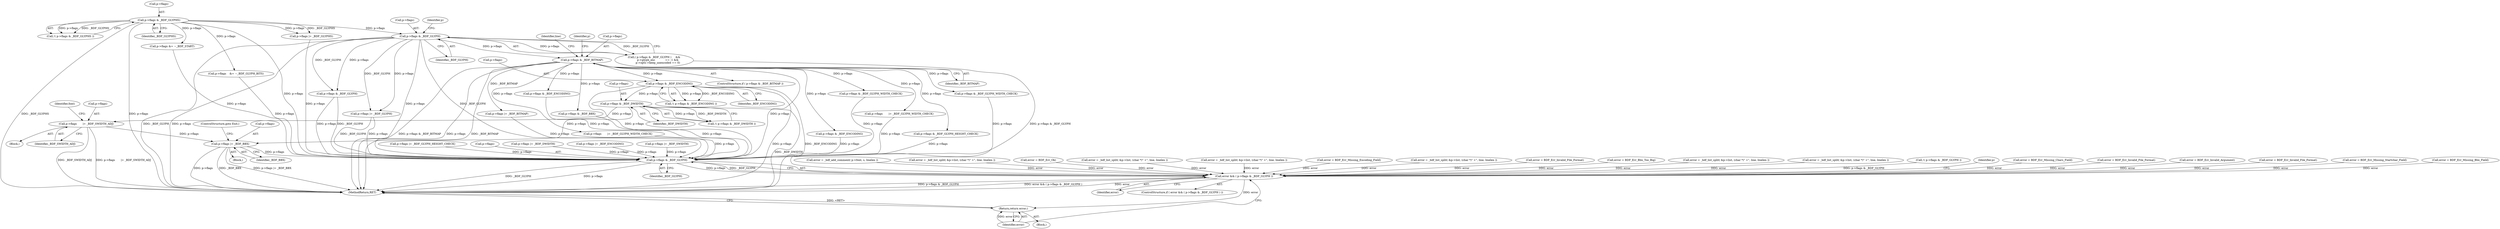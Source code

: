digraph "0_savannah_7f2e4f4f553f6836be7683f66226afac3fa979b8@pointer" {
"1001439" [label="(Call,p->flags |= _BDF_BBX)"];
"1001350" [label="(Call,p->flags & _BDF_DWIDTH)"];
"1001140" [label="(Call,p->flags & _BDF_ENCODING)"];
"1000807" [label="(Call,p->flags & _BDF_BITMAP)"];
"1000375" [label="(Call,p->flags & _BDF_GLYPH)"];
"1000240" [label="(Call,p->flags & _BDF_GLYPHS)"];
"1001429" [label="(Call,p->flags       |= _BDF_SWIDTH_ADJ)"];
"1001551" [label="(Call,p->flags & _BDF_GLYPH)"];
"1001549" [label="(Call,error && ( p->flags & _BDF_GLYPH ))"];
"1001560" [label="(Return,return error;)"];
"1001141" [label="(Call,p->flags)"];
"1001544" [label="(Call,error = BDF_Err_Missing_Encoding_Field)"];
"1001065" [label="(Call,error = _bdf_list_split( &p->list, (char *)\" +\", line, linelen ))"];
"1000806" [label="(ControlStructure,if ( p->flags & _BDF_BITMAP ))"];
"1000834" [label="(Call,p->flags |= _BDF_GLYPH_HEIGHT_CHECK)"];
"1001349" [label="(Call,!( p->flags & _BDF_DWIDTH ))"];
"1001561" [label="(Identifier,error)"];
"1001006" [label="(Call,p->flags & _BDF_ENCODING)"];
"1000241" [label="(Call,p->flags)"];
"1000442" [label="(Call,error = BDF_Err_Invalid_File_Format)"];
"1001139" [label="(Call,!( p->flags & _BDF_ENCODING ))"];
"1001440" [label="(Call,p->flags)"];
"1001350" [label="(Call,p->flags & _BDF_DWIDTH)"];
"1001507" [label="(Call,error = BDF_Err_Bbx_Too_Big)"];
"1000920" [label="(Call,p->flags & _BDF_GLYPH_WIDTH_CHECK)"];
"1000407" [label="(Call,error = _bdf_list_split( &p->list, (char *)\" +\", line, linelen ))"];
"1001549" [label="(Call,error && ( p->flags & _BDF_GLYPH ))"];
"1001433" [label="(Identifier,_BDF_SWIDTH_ADJ)"];
"1000981" [label="(Call,p->flags       |= _BDF_GLYPH_WIDTH_CHECK)"];
"1000258" [label="(Call,error = _bdf_list_split( &p->list, (char *)\" +\", line, linelen ))"];
"1001444" [label="(ControlStructure,goto Exit;)"];
"1000828" [label="(Call,p->flags & _BDF_GLYPH_HEIGHT_CHECK)"];
"1000374" [label="(Call,( p->flags & _BDF_GLYPH )     &&\n         p->glyph_enc            == -1 &&\n         p->opts->keep_unencoded == 0)"];
"1000239" [label="(Call,!( p->flags & _BDF_GLYPHS ))"];
"1001137" [label="(Block,)"];
"1001354" [label="(Identifier,_BDF_DWIDTH)"];
"1000322" [label="(Call,p->flags |= _BDF_GLYPHS)"];
"1000348" [label="(Call,p->flags &= ~_BDF_START)"];
"1000484" [label="(Call,!( p->flags & _BDF_GLYPH ))"];
"1001140" [label="(Call,p->flags & _BDF_ENCODING)"];
"1001552" [label="(Call,p->flags)"];
"1001560" [label="(Return,return error;)"];
"1001558" [label="(Identifier,p)"];
"1001124" [label="(Call,p->flags |= _BDF_DWIDTH)"];
"1000770" [label="(Call,p->flags |= _BDF_ENCODING)"];
"1000254" [label="(Call,error = BDF_Err_Missing_Chars_Field)"];
"1000375" [label="(Call,p->flags & _BDF_GLYPH)"];
"1001430" [label="(Call,p->flags)"];
"1001443" [label="(Identifier,_BDF_BBX)"];
"1001539" [label="(Call,error = BDF_Err_Invalid_File_Format)"];
"1001144" [label="(Identifier,_BDF_ENCODING)"];
"1000383" [label="(Identifier,p)"];
"1001351" [label="(Call,p->flags)"];
"1000309" [label="(Call,error = BDF_Err_Invalid_Argument)"];
"1001429" [label="(Call,p->flags       |= _BDF_SWIDTH_ADJ)"];
"1001551" [label="(Call,p->flags & _BDF_GLYPH)"];
"1000808" [label="(Call,p->flags)"];
"1000975" [label="(Call,p->flags & _BDF_GLYPH_WIDTH_CHECK)"];
"1001533" [label="(Call,p->flags |= _BDF_BITMAP)"];
"1000240" [label="(Call,p->flags & _BDF_GLYPHS)"];
"1000379" [label="(Identifier,_BDF_GLYPH)"];
"1000926" [label="(Call,p->flags       |= _BDF_GLYPH_WIDTH_CHECK)"];
"1000485" [label="(Call,p->flags & _BDF_GLYPH)"];
"1000244" [label="(Identifier,_BDF_GLYPHS)"];
"1001059" [label="(Call,p->flags & _BDF_ENCODING)"];
"1000376" [label="(Call,p->flags)"];
"1000586" [label="(Call,error = BDF_Err_Invalid_File_Format)"];
"1001550" [label="(Identifier,error)"];
"1001548" [label="(ControlStructure,if ( error && ( p->flags & _BDF_GLYPH ) ))"];
"1001562" [label="(MethodReturn,RET)"];
"1000491" [label="(Call,error = BDF_Err_Missing_Startchar_Field)"];
"1001439" [label="(Call,p->flags |= _BDF_BBX)"];
"1000811" [label="(Identifier,_BDF_BITMAP)"];
"1000999" [label="(Identifier,line)"];
"1000807" [label="(Call,p->flags & _BDF_BITMAP)"];
"1001555" [label="(Identifier,_BDF_GLYPH)"];
"1001456" [label="(Call,p->flags & _BDF_BBX)"];
"1001462" [label="(Call,error = BDF_Err_Missing_Bbx_Field)"];
"1000463" [label="(Call,p->flags |= _BDF_GLYPH)"];
"1000229" [label="(Call,error = _bdf_add_comment( p->font, s, linelen ))"];
"1001399" [label="(Block,)"];
"1000367" [label="(Call,p->flags    &= ~_BDF_GLYPH_BITS)"];
"1001436" [label="(Identifier,font)"];
"1001012" [label="(Call,error = _bdf_list_split( &p->list, (char *)\" +\", line, linelen ))"];
"1000181" [label="(Call,error = BDF_Err_Ok)"];
"1000168" [label="(Block,)"];
"1001146" [label="(Call,error = _bdf_list_split( &p->list, (char *)\" +\", line, linelen ))"];
"1001043" [label="(Call,p->flags |= _BDF_SWIDTH)"];
"1000495" [label="(Call,error = _bdf_list_split( &p->list, (char *)\" +\", line, linelen ))"];
"1000816" [label="(Identifier,p)"];
"1001439" -> "1001137"  [label="AST: "];
"1001439" -> "1001443"  [label="CFG: "];
"1001440" -> "1001439"  [label="AST: "];
"1001443" -> "1001439"  [label="AST: "];
"1001444" -> "1001439"  [label="CFG: "];
"1001439" -> "1001562"  [label="DDG: p->flags |= _BDF_BBX"];
"1001439" -> "1001562"  [label="DDG: p->flags"];
"1001439" -> "1001562"  [label="DDG: _BDF_BBX"];
"1001350" -> "1001439"  [label="DDG: p->flags"];
"1001429" -> "1001439"  [label="DDG: p->flags"];
"1001439" -> "1001551"  [label="DDG: p->flags"];
"1001350" -> "1001349"  [label="AST: "];
"1001350" -> "1001354"  [label="CFG: "];
"1001351" -> "1001350"  [label="AST: "];
"1001354" -> "1001350"  [label="AST: "];
"1001349" -> "1001350"  [label="CFG: "];
"1001350" -> "1001562"  [label="DDG: _BDF_DWIDTH"];
"1001350" -> "1001349"  [label="DDG: p->flags"];
"1001350" -> "1001349"  [label="DDG: _BDF_DWIDTH"];
"1001140" -> "1001350"  [label="DDG: p->flags"];
"1001350" -> "1001429"  [label="DDG: p->flags"];
"1001140" -> "1001139"  [label="AST: "];
"1001140" -> "1001144"  [label="CFG: "];
"1001141" -> "1001140"  [label="AST: "];
"1001144" -> "1001140"  [label="AST: "];
"1001139" -> "1001140"  [label="CFG: "];
"1001140" -> "1001562"  [label="DDG: p->flags"];
"1001140" -> "1001562"  [label="DDG: _BDF_ENCODING"];
"1001140" -> "1001139"  [label="DDG: p->flags"];
"1001140" -> "1001139"  [label="DDG: _BDF_ENCODING"];
"1000807" -> "1001140"  [label="DDG: p->flags"];
"1001140" -> "1001551"  [label="DDG: p->flags"];
"1000807" -> "1000806"  [label="AST: "];
"1000807" -> "1000811"  [label="CFG: "];
"1000808" -> "1000807"  [label="AST: "];
"1000811" -> "1000807"  [label="AST: "];
"1000816" -> "1000807"  [label="CFG: "];
"1000999" -> "1000807"  [label="CFG: "];
"1000807" -> "1001562"  [label="DDG: p->flags & _BDF_BITMAP"];
"1000807" -> "1001562"  [label="DDG: p->flags"];
"1000807" -> "1001562"  [label="DDG: _BDF_BITMAP"];
"1000375" -> "1000807"  [label="DDG: p->flags"];
"1000807" -> "1000828"  [label="DDG: p->flags"];
"1000807" -> "1000920"  [label="DDG: p->flags"];
"1000807" -> "1000926"  [label="DDG: p->flags"];
"1000807" -> "1000975"  [label="DDG: p->flags"];
"1000807" -> "1000981"  [label="DDG: p->flags"];
"1000807" -> "1001006"  [label="DDG: p->flags"];
"1000807" -> "1001059"  [label="DDG: p->flags"];
"1000807" -> "1001456"  [label="DDG: p->flags"];
"1000807" -> "1001533"  [label="DDG: _BDF_BITMAP"];
"1000807" -> "1001551"  [label="DDG: p->flags"];
"1000375" -> "1000374"  [label="AST: "];
"1000375" -> "1000379"  [label="CFG: "];
"1000376" -> "1000375"  [label="AST: "];
"1000379" -> "1000375"  [label="AST: "];
"1000383" -> "1000375"  [label="CFG: "];
"1000374" -> "1000375"  [label="CFG: "];
"1000375" -> "1001562"  [label="DDG: p->flags"];
"1000375" -> "1001562"  [label="DDG: _BDF_GLYPH"];
"1000375" -> "1000374"  [label="DDG: p->flags"];
"1000375" -> "1000374"  [label="DDG: _BDF_GLYPH"];
"1000240" -> "1000375"  [label="DDG: p->flags"];
"1000375" -> "1000463"  [label="DDG: p->flags"];
"1000375" -> "1000463"  [label="DDG: _BDF_GLYPH"];
"1000375" -> "1000485"  [label="DDG: p->flags"];
"1000375" -> "1000485"  [label="DDG: _BDF_GLYPH"];
"1000375" -> "1001551"  [label="DDG: p->flags"];
"1000375" -> "1001551"  [label="DDG: _BDF_GLYPH"];
"1000240" -> "1000239"  [label="AST: "];
"1000240" -> "1000244"  [label="CFG: "];
"1000241" -> "1000240"  [label="AST: "];
"1000244" -> "1000240"  [label="AST: "];
"1000239" -> "1000240"  [label="CFG: "];
"1000240" -> "1001562"  [label="DDG: _BDF_GLYPHS"];
"1000240" -> "1001562"  [label="DDG: p->flags"];
"1000240" -> "1000239"  [label="DDG: p->flags"];
"1000240" -> "1000239"  [label="DDG: _BDF_GLYPHS"];
"1000240" -> "1000322"  [label="DDG: p->flags"];
"1000240" -> "1000322"  [label="DDG: _BDF_GLYPHS"];
"1000240" -> "1000348"  [label="DDG: p->flags"];
"1000240" -> "1000367"  [label="DDG: p->flags"];
"1000240" -> "1001551"  [label="DDG: p->flags"];
"1001429" -> "1001399"  [label="AST: "];
"1001429" -> "1001433"  [label="CFG: "];
"1001430" -> "1001429"  [label="AST: "];
"1001433" -> "1001429"  [label="AST: "];
"1001436" -> "1001429"  [label="CFG: "];
"1001429" -> "1001562"  [label="DDG: _BDF_SWIDTH_ADJ"];
"1001429" -> "1001562"  [label="DDG: p->flags       |= _BDF_SWIDTH_ADJ"];
"1001551" -> "1001549"  [label="AST: "];
"1001551" -> "1001555"  [label="CFG: "];
"1001552" -> "1001551"  [label="AST: "];
"1001555" -> "1001551"  [label="AST: "];
"1001549" -> "1001551"  [label="CFG: "];
"1001551" -> "1001562"  [label="DDG: _BDF_GLYPH"];
"1001551" -> "1001562"  [label="DDG: p->flags"];
"1001551" -> "1001549"  [label="DDG: p->flags"];
"1001551" -> "1001549"  [label="DDG: _BDF_GLYPH"];
"1001043" -> "1001551"  [label="DDG: p->flags"];
"1001006" -> "1001551"  [label="DDG: p->flags"];
"1000834" -> "1001551"  [label="DDG: p->flags"];
"1001059" -> "1001551"  [label="DDG: p->flags"];
"1000463" -> "1001551"  [label="DDG: p->flags"];
"1000463" -> "1001551"  [label="DDG: _BDF_GLYPH"];
"1000975" -> "1001551"  [label="DDG: p->flags"];
"1000348" -> "1001551"  [label="DDG: p->flags"];
"1000485" -> "1001551"  [label="DDG: p->flags"];
"1000485" -> "1001551"  [label="DDG: _BDF_GLYPH"];
"1000828" -> "1001551"  [label="DDG: p->flags"];
"1000981" -> "1001551"  [label="DDG: p->flags"];
"1000920" -> "1001551"  [label="DDG: p->flags"];
"1001533" -> "1001551"  [label="DDG: p->flags"];
"1000926" -> "1001551"  [label="DDG: p->flags"];
"1000367" -> "1001551"  [label="DDG: p->flags"];
"1001456" -> "1001551"  [label="DDG: p->flags"];
"1000322" -> "1001551"  [label="DDG: p->flags"];
"1000770" -> "1001551"  [label="DDG: p->flags"];
"1001124" -> "1001551"  [label="DDG: p->flags"];
"1001549" -> "1001548"  [label="AST: "];
"1001549" -> "1001550"  [label="CFG: "];
"1001550" -> "1001549"  [label="AST: "];
"1001558" -> "1001549"  [label="CFG: "];
"1001561" -> "1001549"  [label="CFG: "];
"1001549" -> "1001562"  [label="DDG: p->flags & _BDF_GLYPH"];
"1001549" -> "1001562"  [label="DDG: error && ( p->flags & _BDF_GLYPH )"];
"1001549" -> "1001562"  [label="DDG: error"];
"1001065" -> "1001549"  [label="DDG: error"];
"1000442" -> "1001549"  [label="DDG: error"];
"1000495" -> "1001549"  [label="DDG: error"];
"1000254" -> "1001549"  [label="DDG: error"];
"1000407" -> "1001549"  [label="DDG: error"];
"1000586" -> "1001549"  [label="DDG: error"];
"1000491" -> "1001549"  [label="DDG: error"];
"1001539" -> "1001549"  [label="DDG: error"];
"1000181" -> "1001549"  [label="DDG: error"];
"1000258" -> "1001549"  [label="DDG: error"];
"1000309" -> "1001549"  [label="DDG: error"];
"1001544" -> "1001549"  [label="DDG: error"];
"1001462" -> "1001549"  [label="DDG: error"];
"1001012" -> "1001549"  [label="DDG: error"];
"1001507" -> "1001549"  [label="DDG: error"];
"1000229" -> "1001549"  [label="DDG: error"];
"1001146" -> "1001549"  [label="DDG: error"];
"1000374" -> "1001549"  [label="DDG: p->flags & _BDF_GLYPH"];
"1000484" -> "1001549"  [label="DDG: p->flags & _BDF_GLYPH"];
"1001549" -> "1001560"  [label="DDG: error"];
"1001560" -> "1000168"  [label="AST: "];
"1001560" -> "1001561"  [label="CFG: "];
"1001561" -> "1001560"  [label="AST: "];
"1001562" -> "1001560"  [label="CFG: "];
"1001560" -> "1001562"  [label="DDG: <RET>"];
"1001561" -> "1001560"  [label="DDG: error"];
}
